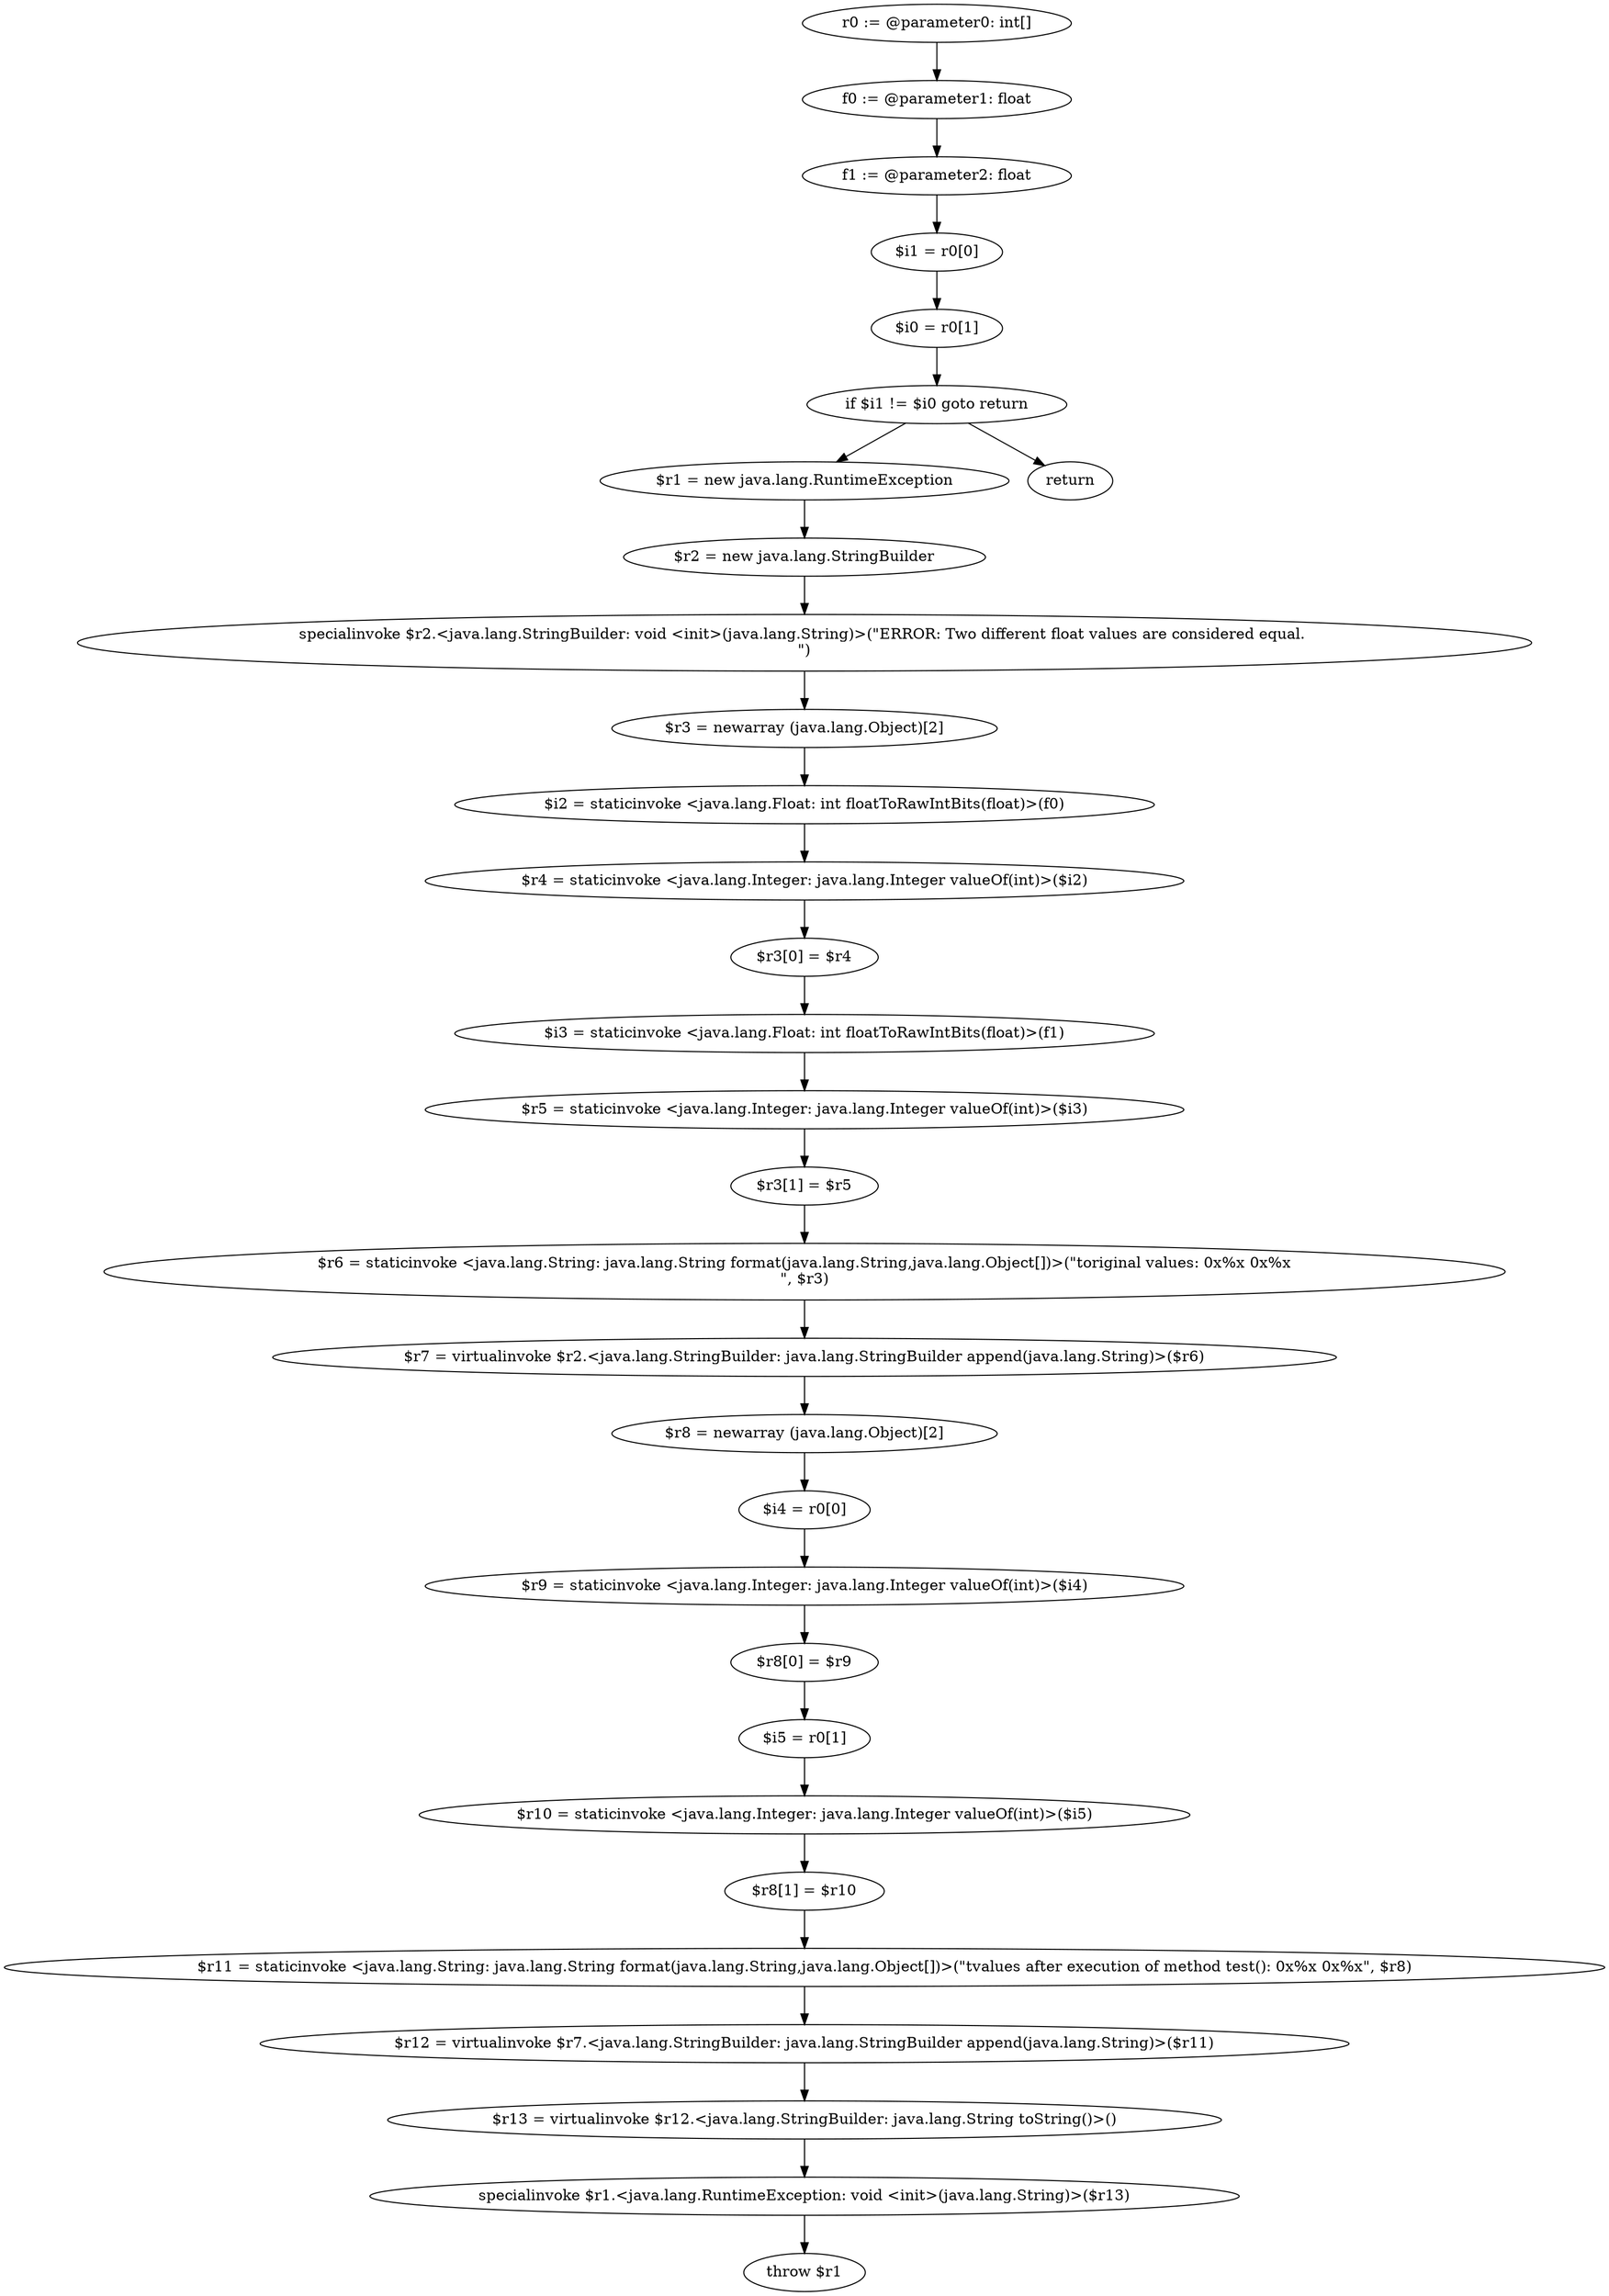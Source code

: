 digraph "unitGraph" {
    "r0 := @parameter0: int[]"
    "f0 := @parameter1: float"
    "f1 := @parameter2: float"
    "$i1 = r0[0]"
    "$i0 = r0[1]"
    "if $i1 != $i0 goto return"
    "$r1 = new java.lang.RuntimeException"
    "$r2 = new java.lang.StringBuilder"
    "specialinvoke $r2.<java.lang.StringBuilder: void <init>(java.lang.String)>(\"ERROR: Two different float values are considered equal. \n\")"
    "$r3 = newarray (java.lang.Object)[2]"
    "$i2 = staticinvoke <java.lang.Float: int floatToRawIntBits(float)>(f0)"
    "$r4 = staticinvoke <java.lang.Integer: java.lang.Integer valueOf(int)>($i2)"
    "$r3[0] = $r4"
    "$i3 = staticinvoke <java.lang.Float: int floatToRawIntBits(float)>(f1)"
    "$r5 = staticinvoke <java.lang.Integer: java.lang.Integer valueOf(int)>($i3)"
    "$r3[1] = $r5"
    "$r6 = staticinvoke <java.lang.String: java.lang.String format(java.lang.String,java.lang.Object[])>(\"\toriginal values: 0x%x 0x%x\n\", $r3)"
    "$r7 = virtualinvoke $r2.<java.lang.StringBuilder: java.lang.StringBuilder append(java.lang.String)>($r6)"
    "$r8 = newarray (java.lang.Object)[2]"
    "$i4 = r0[0]"
    "$r9 = staticinvoke <java.lang.Integer: java.lang.Integer valueOf(int)>($i4)"
    "$r8[0] = $r9"
    "$i5 = r0[1]"
    "$r10 = staticinvoke <java.lang.Integer: java.lang.Integer valueOf(int)>($i5)"
    "$r8[1] = $r10"
    "$r11 = staticinvoke <java.lang.String: java.lang.String format(java.lang.String,java.lang.Object[])>(\"\tvalues after execution of method test(): 0x%x 0x%x\", $r8)"
    "$r12 = virtualinvoke $r7.<java.lang.StringBuilder: java.lang.StringBuilder append(java.lang.String)>($r11)"
    "$r13 = virtualinvoke $r12.<java.lang.StringBuilder: java.lang.String toString()>()"
    "specialinvoke $r1.<java.lang.RuntimeException: void <init>(java.lang.String)>($r13)"
    "throw $r1"
    "return"
    "r0 := @parameter0: int[]"->"f0 := @parameter1: float";
    "f0 := @parameter1: float"->"f1 := @parameter2: float";
    "f1 := @parameter2: float"->"$i1 = r0[0]";
    "$i1 = r0[0]"->"$i0 = r0[1]";
    "$i0 = r0[1]"->"if $i1 != $i0 goto return";
    "if $i1 != $i0 goto return"->"$r1 = new java.lang.RuntimeException";
    "if $i1 != $i0 goto return"->"return";
    "$r1 = new java.lang.RuntimeException"->"$r2 = new java.lang.StringBuilder";
    "$r2 = new java.lang.StringBuilder"->"specialinvoke $r2.<java.lang.StringBuilder: void <init>(java.lang.String)>(\"ERROR: Two different float values are considered equal. \n\")";
    "specialinvoke $r2.<java.lang.StringBuilder: void <init>(java.lang.String)>(\"ERROR: Two different float values are considered equal. \n\")"->"$r3 = newarray (java.lang.Object)[2]";
    "$r3 = newarray (java.lang.Object)[2]"->"$i2 = staticinvoke <java.lang.Float: int floatToRawIntBits(float)>(f0)";
    "$i2 = staticinvoke <java.lang.Float: int floatToRawIntBits(float)>(f0)"->"$r4 = staticinvoke <java.lang.Integer: java.lang.Integer valueOf(int)>($i2)";
    "$r4 = staticinvoke <java.lang.Integer: java.lang.Integer valueOf(int)>($i2)"->"$r3[0] = $r4";
    "$r3[0] = $r4"->"$i3 = staticinvoke <java.lang.Float: int floatToRawIntBits(float)>(f1)";
    "$i3 = staticinvoke <java.lang.Float: int floatToRawIntBits(float)>(f1)"->"$r5 = staticinvoke <java.lang.Integer: java.lang.Integer valueOf(int)>($i3)";
    "$r5 = staticinvoke <java.lang.Integer: java.lang.Integer valueOf(int)>($i3)"->"$r3[1] = $r5";
    "$r3[1] = $r5"->"$r6 = staticinvoke <java.lang.String: java.lang.String format(java.lang.String,java.lang.Object[])>(\"\toriginal values: 0x%x 0x%x\n\", $r3)";
    "$r6 = staticinvoke <java.lang.String: java.lang.String format(java.lang.String,java.lang.Object[])>(\"\toriginal values: 0x%x 0x%x\n\", $r3)"->"$r7 = virtualinvoke $r2.<java.lang.StringBuilder: java.lang.StringBuilder append(java.lang.String)>($r6)";
    "$r7 = virtualinvoke $r2.<java.lang.StringBuilder: java.lang.StringBuilder append(java.lang.String)>($r6)"->"$r8 = newarray (java.lang.Object)[2]";
    "$r8 = newarray (java.lang.Object)[2]"->"$i4 = r0[0]";
    "$i4 = r0[0]"->"$r9 = staticinvoke <java.lang.Integer: java.lang.Integer valueOf(int)>($i4)";
    "$r9 = staticinvoke <java.lang.Integer: java.lang.Integer valueOf(int)>($i4)"->"$r8[0] = $r9";
    "$r8[0] = $r9"->"$i5 = r0[1]";
    "$i5 = r0[1]"->"$r10 = staticinvoke <java.lang.Integer: java.lang.Integer valueOf(int)>($i5)";
    "$r10 = staticinvoke <java.lang.Integer: java.lang.Integer valueOf(int)>($i5)"->"$r8[1] = $r10";
    "$r8[1] = $r10"->"$r11 = staticinvoke <java.lang.String: java.lang.String format(java.lang.String,java.lang.Object[])>(\"\tvalues after execution of method test(): 0x%x 0x%x\", $r8)";
    "$r11 = staticinvoke <java.lang.String: java.lang.String format(java.lang.String,java.lang.Object[])>(\"\tvalues after execution of method test(): 0x%x 0x%x\", $r8)"->"$r12 = virtualinvoke $r7.<java.lang.StringBuilder: java.lang.StringBuilder append(java.lang.String)>($r11)";
    "$r12 = virtualinvoke $r7.<java.lang.StringBuilder: java.lang.StringBuilder append(java.lang.String)>($r11)"->"$r13 = virtualinvoke $r12.<java.lang.StringBuilder: java.lang.String toString()>()";
    "$r13 = virtualinvoke $r12.<java.lang.StringBuilder: java.lang.String toString()>()"->"specialinvoke $r1.<java.lang.RuntimeException: void <init>(java.lang.String)>($r13)";
    "specialinvoke $r1.<java.lang.RuntimeException: void <init>(java.lang.String)>($r13)"->"throw $r1";
}
